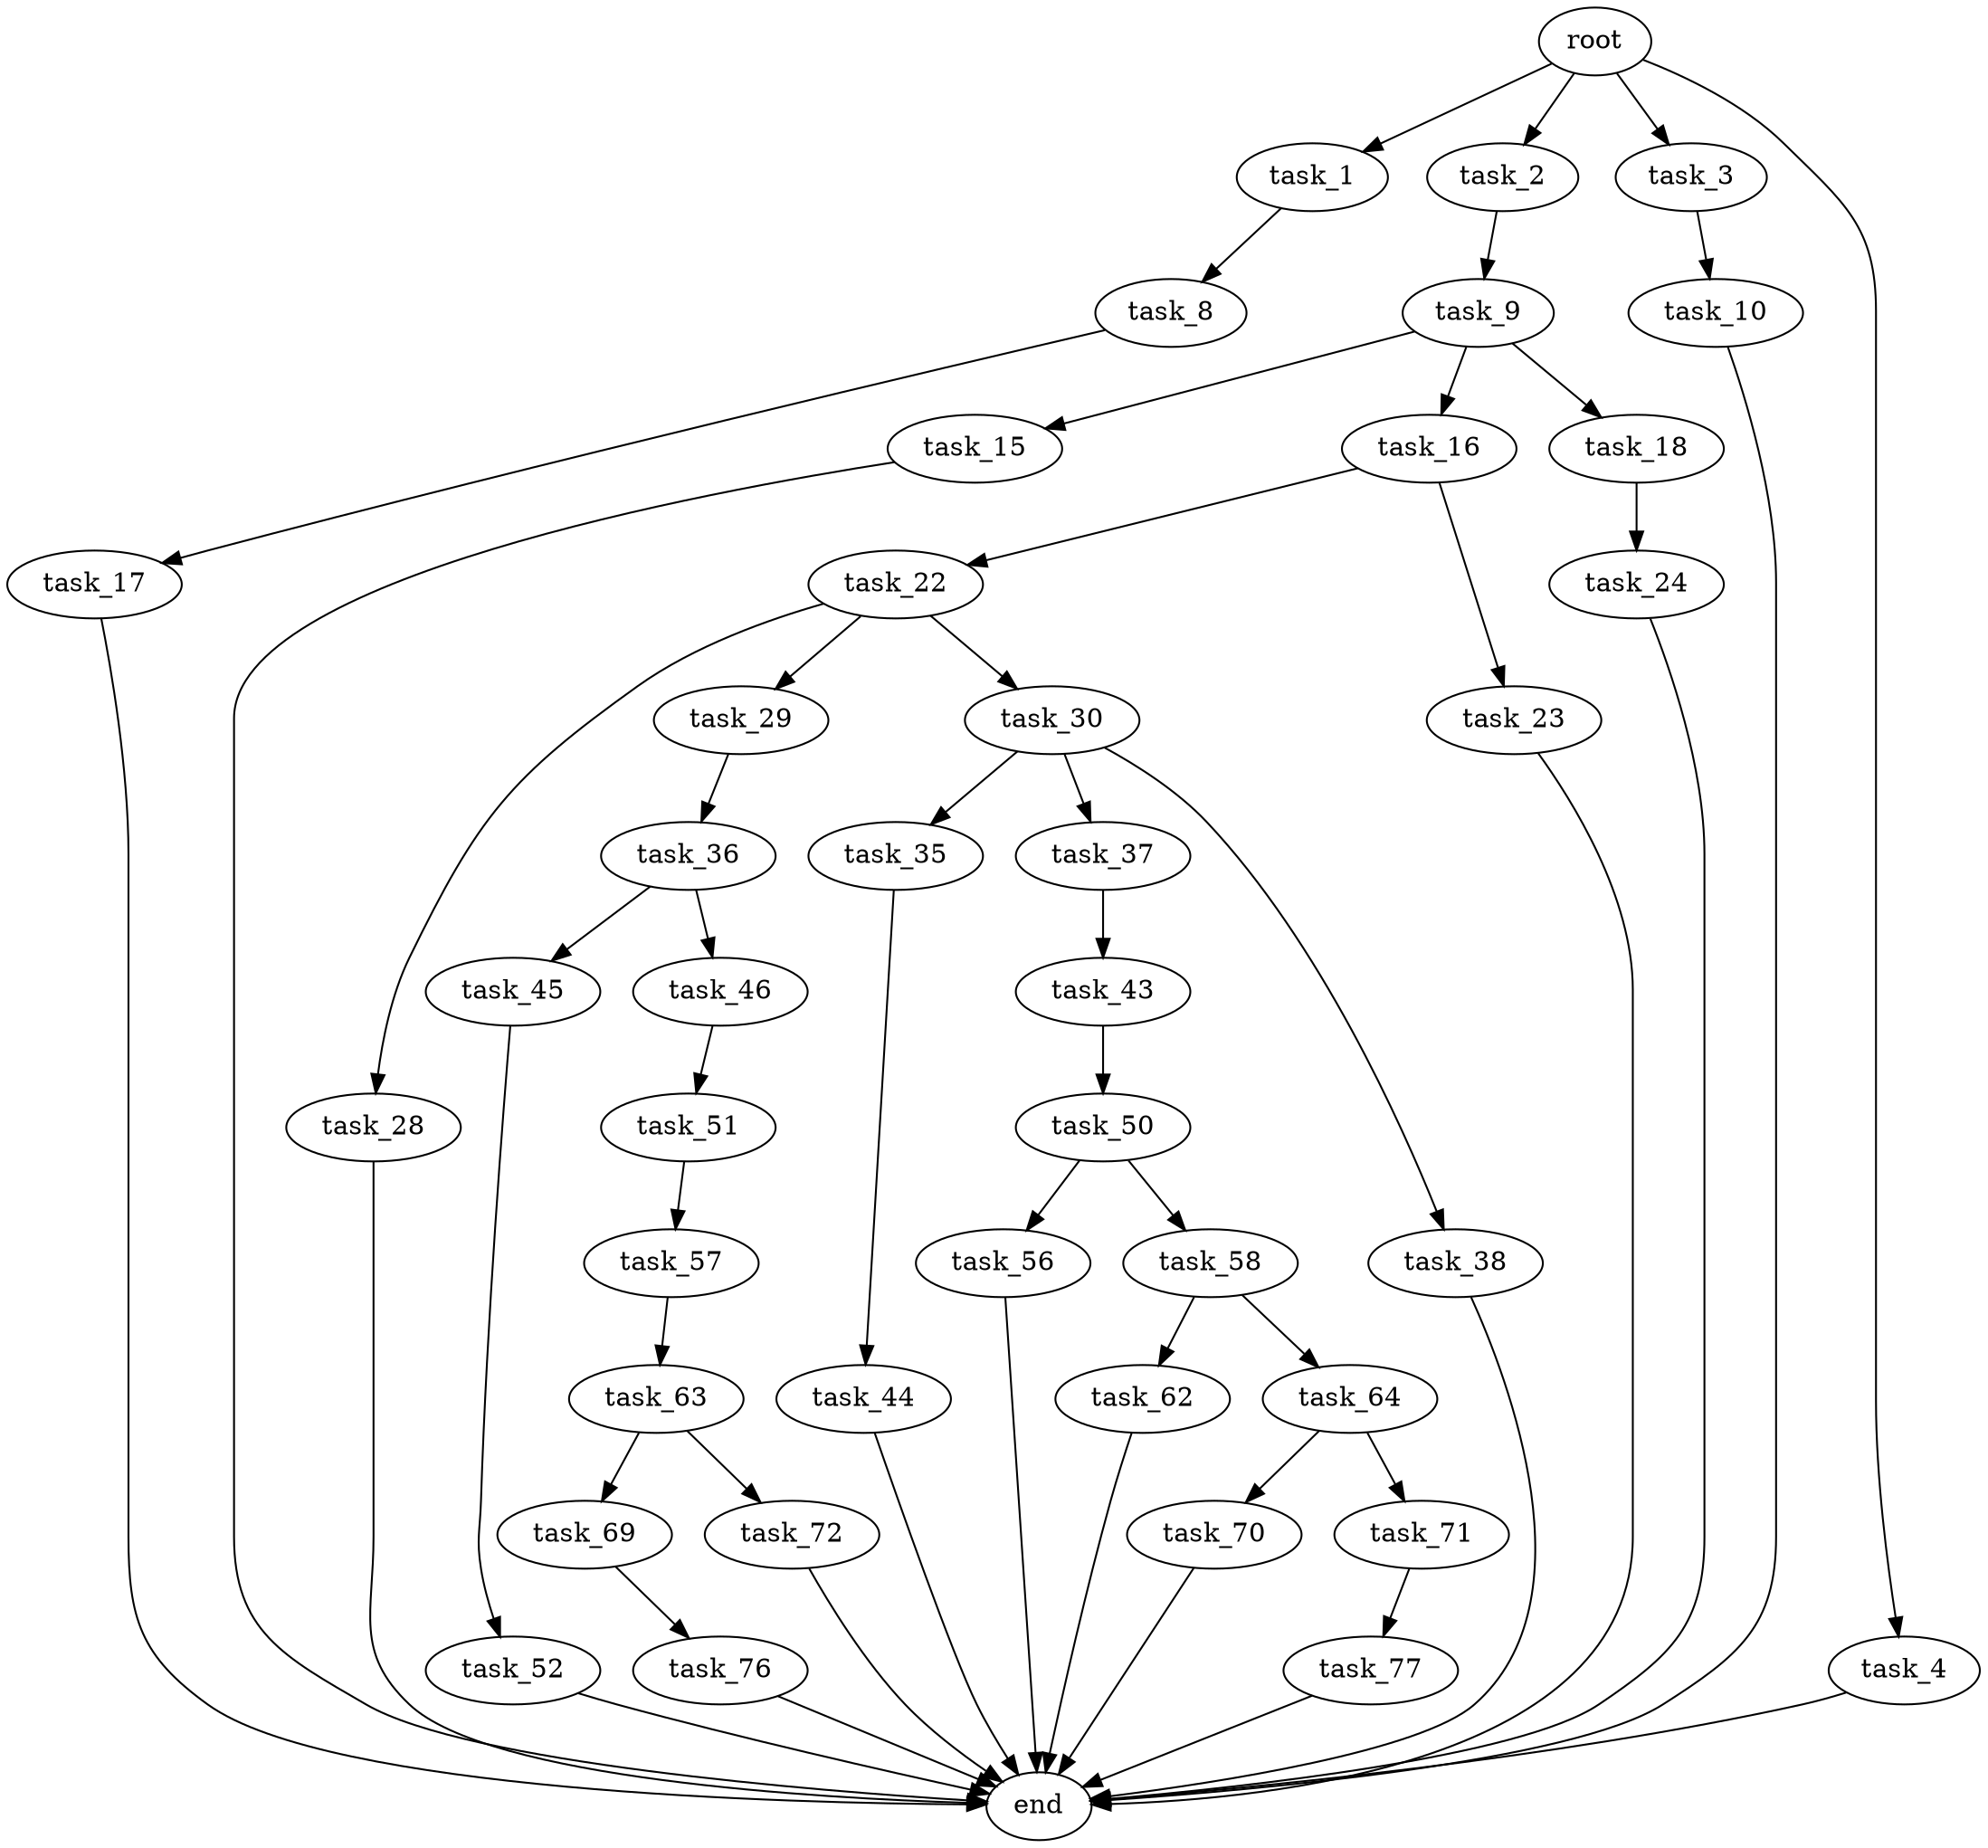 digraph G {
  root [size="0.000000"];
  task_1 [size="8255314864.000000"];
  task_2 [size="715887604133.000000"];
  task_3 [size="42909260183.000000"];
  task_4 [size="303229245702.000000"];
  task_8 [size="209325554171.000000"];
  task_9 [size="13712781477.000000"];
  task_10 [size="14454449472.000000"];
  task_15 [size="1620114876.000000"];
  task_16 [size="61589191354.000000"];
  task_17 [size="14576744309.000000"];
  task_18 [size="782757789696.000000"];
  task_22 [size="68719476736.000000"];
  task_23 [size="134217728000.000000"];
  task_24 [size="68719476736.000000"];
  task_28 [size="68719476736.000000"];
  task_29 [size="68719476736.000000"];
  task_30 [size="14983381470.000000"];
  task_35 [size="368293445632.000000"];
  task_36 [size="170027832683.000000"];
  task_37 [size="9713148092.000000"];
  task_38 [size="2509985606.000000"];
  task_43 [size="713257783767.000000"];
  task_44 [size="28991029248.000000"];
  task_45 [size="1587360704.000000"];
  task_46 [size="1143551721943.000000"];
  task_50 [size="18884479858.000000"];
  task_51 [size="28991029248.000000"];
  task_52 [size="231928233984.000000"];
  task_56 [size="368293445632.000000"];
  task_57 [size="21328206721.000000"];
  task_58 [size="1982318643.000000"];
  task_62 [size="158926427352.000000"];
  task_63 [size="3992803740.000000"];
  task_64 [size="782757789696.000000"];
  task_69 [size="973857538.000000"];
  task_70 [size="121306067506.000000"];
  task_71 [size="74891603675.000000"];
  task_72 [size="44675551432.000000"];
  task_76 [size="91858060519.000000"];
  task_77 [size="549755813888.000000"];
  end [size="0.000000"];

  root -> task_1 [size="1.000000"];
  root -> task_2 [size="1.000000"];
  root -> task_3 [size="1.000000"];
  root -> task_4 [size="1.000000"];
  task_1 -> task_8 [size="134217728.000000"];
  task_2 -> task_9 [size="679477248.000000"];
  task_3 -> task_10 [size="134217728.000000"];
  task_4 -> end [size="1.000000"];
  task_8 -> task_17 [size="209715200.000000"];
  task_9 -> task_15 [size="411041792.000000"];
  task_9 -> task_16 [size="411041792.000000"];
  task_9 -> task_18 [size="411041792.000000"];
  task_10 -> end [size="1.000000"];
  task_15 -> end [size="1.000000"];
  task_16 -> task_22 [size="75497472.000000"];
  task_16 -> task_23 [size="75497472.000000"];
  task_17 -> end [size="1.000000"];
  task_18 -> task_24 [size="679477248.000000"];
  task_22 -> task_28 [size="134217728.000000"];
  task_22 -> task_29 [size="134217728.000000"];
  task_22 -> task_30 [size="134217728.000000"];
  task_23 -> end [size="1.000000"];
  task_24 -> end [size="1.000000"];
  task_28 -> end [size="1.000000"];
  task_29 -> task_36 [size="134217728.000000"];
  task_30 -> task_35 [size="33554432.000000"];
  task_30 -> task_37 [size="33554432.000000"];
  task_30 -> task_38 [size="33554432.000000"];
  task_35 -> task_44 [size="411041792.000000"];
  task_36 -> task_45 [size="134217728.000000"];
  task_36 -> task_46 [size="134217728.000000"];
  task_37 -> task_43 [size="838860800.000000"];
  task_38 -> end [size="1.000000"];
  task_43 -> task_50 [size="679477248.000000"];
  task_44 -> end [size="1.000000"];
  task_45 -> task_52 [size="33554432.000000"];
  task_46 -> task_51 [size="838860800.000000"];
  task_50 -> task_56 [size="301989888.000000"];
  task_50 -> task_58 [size="301989888.000000"];
  task_51 -> task_57 [size="75497472.000000"];
  task_52 -> end [size="1.000000"];
  task_56 -> end [size="1.000000"];
  task_57 -> task_63 [size="411041792.000000"];
  task_58 -> task_62 [size="134217728.000000"];
  task_58 -> task_64 [size="134217728.000000"];
  task_62 -> end [size="1.000000"];
  task_63 -> task_69 [size="134217728.000000"];
  task_63 -> task_72 [size="134217728.000000"];
  task_64 -> task_70 [size="679477248.000000"];
  task_64 -> task_71 [size="679477248.000000"];
  task_69 -> task_76 [size="33554432.000000"];
  task_70 -> end [size="1.000000"];
  task_71 -> task_77 [size="75497472.000000"];
  task_72 -> end [size="1.000000"];
  task_76 -> end [size="1.000000"];
  task_77 -> end [size="1.000000"];
}
